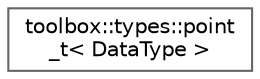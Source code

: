 digraph "Graphical Class Hierarchy"
{
 // LATEX_PDF_SIZE
  bgcolor="transparent";
  edge [fontname=Helvetica,fontsize=10,labelfontname=Helvetica,labelfontsize=10];
  node [fontname=Helvetica,fontsize=10,shape=box,height=0.2,width=0.4];
  rankdir="LR";
  Node0 [id="Node000000",label="toolbox::types::point\l_t\< DataType \>",height=0.2,width=0.4,color="grey40", fillcolor="white", style="filled",URL="$structtoolbox_1_1types_1_1point__t.html",tooltip=" "];
}

